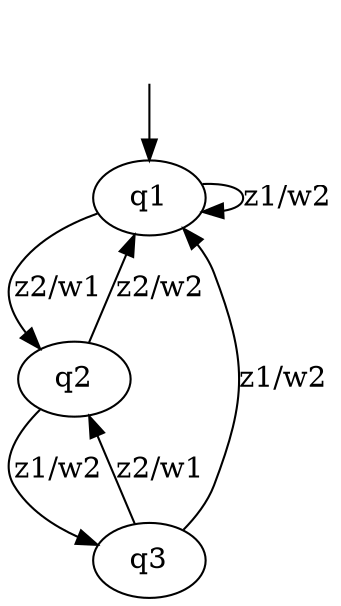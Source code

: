 digraph {
    start [style=invis];
    start -> q1 ;
    q1 -> q1 [label="z1/w2"];
    q1 -> q2 [label="z2/w1"];
    q2 -> q3 [label="z1/w2"];
    q2 -> q1 [label="z2/w2"];
    q3 -> q1 [label="z1/w2"];
    q3 -> q2 [label="z2/w1"];
}
